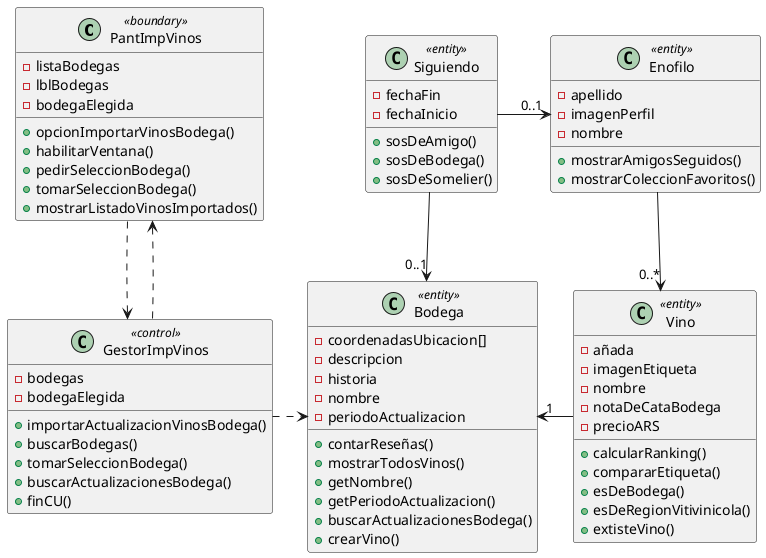 @startuml clases

class PantImpVinos <<boundary>> {
    - listaBodegas
    - lblBodegas
    - bodegaElegida
    + opcionImportarVinosBodega()
    + habilitarVentana()
    + pedirSeleccionBodega()
    + tomarSeleccionBodega()
    + mostrarListadoVinosImportados()
}

class GestorImpVinos <<control>> {
    - bodegas
    - bodegaElegida
    + importarActualizacionVinosBodega()
    + buscarBodegas()
    + tomarSeleccionBodega()
    + buscarActualizacionesBodega()
    + finCU()
}

class Bodega <<entity>> {
    - coordenadasUbicacion[]
    - descripcion
    - historia
    - nombre
    - periodoActualizacion
    + contarReseñas()
    + mostrarTodosVinos()
    + getNombre()
    + getPeriodoActualizacion()
    + buscarActualizacionesBodega()
    + crearVino()
}

class Vino <<entity>> {
    - añada
    - imagenEtiqueta
    - nombre
    - notaDeCataBodega
    - precioARS
    + calcularRanking()
    + compararEtiqueta()
    + esDeBodega()
    + esDeRegionVitivinicola()
    + extisteVino()
}

class Siguiendo <<entity>> {
    - fechaFin
    - fechaInicio
    + sosDeAmigo()
    + sosDeBodega()
    + sosDeSomelier()
}

class Enofilo <<entity>> {
    - apellido
    - imagenPerfil
    - nombre
    + mostrarAmigosSeguidos()
    + mostrarColeccionFavoritos()
}

PantImpVinos ..> GestorImpVinos
PantImpVinos <.. GestorImpVinos
GestorImpVinos .> Bodega
Siguiendo --> "0..1" Bodega

Enofilo --> "0..*" Vino
Siguiendo -> "0..1" Enofilo
Bodega "1" <- Vino
@enduml
